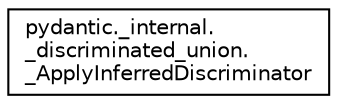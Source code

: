 digraph "Graphical Class Hierarchy"
{
 // LATEX_PDF_SIZE
  edge [fontname="Helvetica",fontsize="10",labelfontname="Helvetica",labelfontsize="10"];
  node [fontname="Helvetica",fontsize="10",shape=record];
  rankdir="LR";
  Node0 [label="pydantic._internal.\l_discriminated_union.\l_ApplyInferredDiscriminator",height=0.2,width=0.4,color="black", fillcolor="white", style="filled",URL="$classpydantic_1_1__internal_1_1__discriminated__union_1_1__ApplyInferredDiscriminator.html",tooltip=" "];
}
